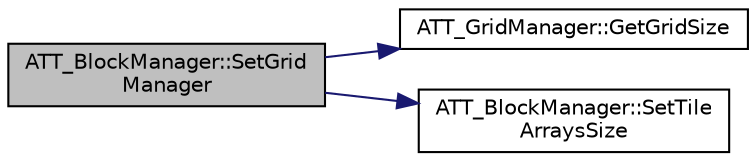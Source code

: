 digraph "ATT_BlockManager::SetGridManager"
{
 // LATEX_PDF_SIZE
  edge [fontname="Helvetica",fontsize="10",labelfontname="Helvetica",labelfontsize="10"];
  node [fontname="Helvetica",fontsize="10",shape=record];
  rankdir="LR";
  Node67 [label="ATT_BlockManager::SetGrid\lManager",height=0.2,width=0.4,color="black", fillcolor="grey75", style="filled", fontcolor="black",tooltip="Sets the GridManager variable and sets the size of all tile arrays."];
  Node67 -> Node68 [color="midnightblue",fontsize="10",style="solid",fontname="Helvetica"];
  Node68 [label="ATT_GridManager::GetGridSize",height=0.2,width=0.4,color="black", fillcolor="white", style="filled",URL="$class_a_t_t___grid_manager.html#ac32858e31de063415fcb5131962d4a59",tooltip="Accessor - Returns the size of the grid in a 2D Vector."];
  Node67 -> Node69 [color="midnightblue",fontsize="10",style="solid",fontname="Helvetica"];
  Node69 [label="ATT_BlockManager::SetTile\lArraysSize",height=0.2,width=0.4,color="black", fillcolor="white", style="filled",URL="$class_a_t_t___block_manager.html#a9099e50a423a43479b86e9f7fc093565",tooltip="Resize all the tile arrays (responsible of holding tile information, such as if it is used,..."];
}
